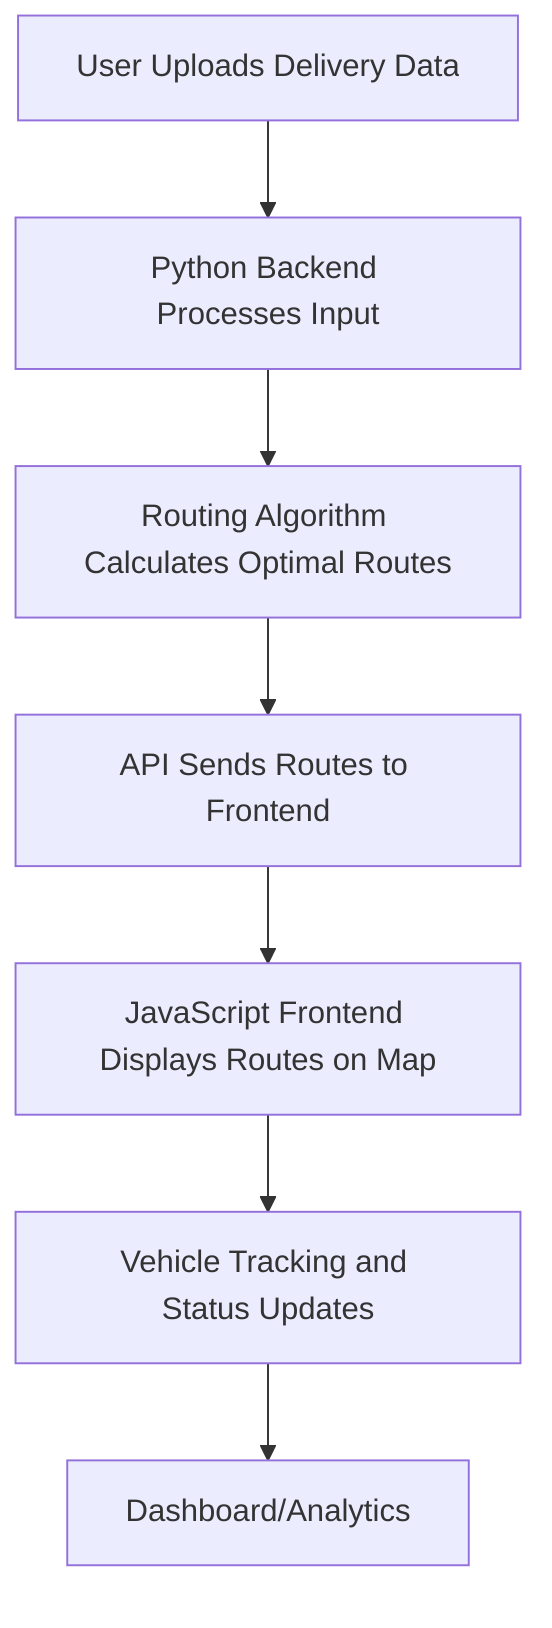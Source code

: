 flowchart TD
    A[User Uploads Delivery Data] --> B[Python Backend Processes Input]
    B --> C[Routing Algorithm Calculates Optimal Routes]
    C --> D[API Sends Routes to Frontend]
    D --> E[JavaScript Frontend Displays Routes on Map]
    E --> F[Vehicle Tracking and Status Updates]
    F --> G[Dashboard/Analytics ]